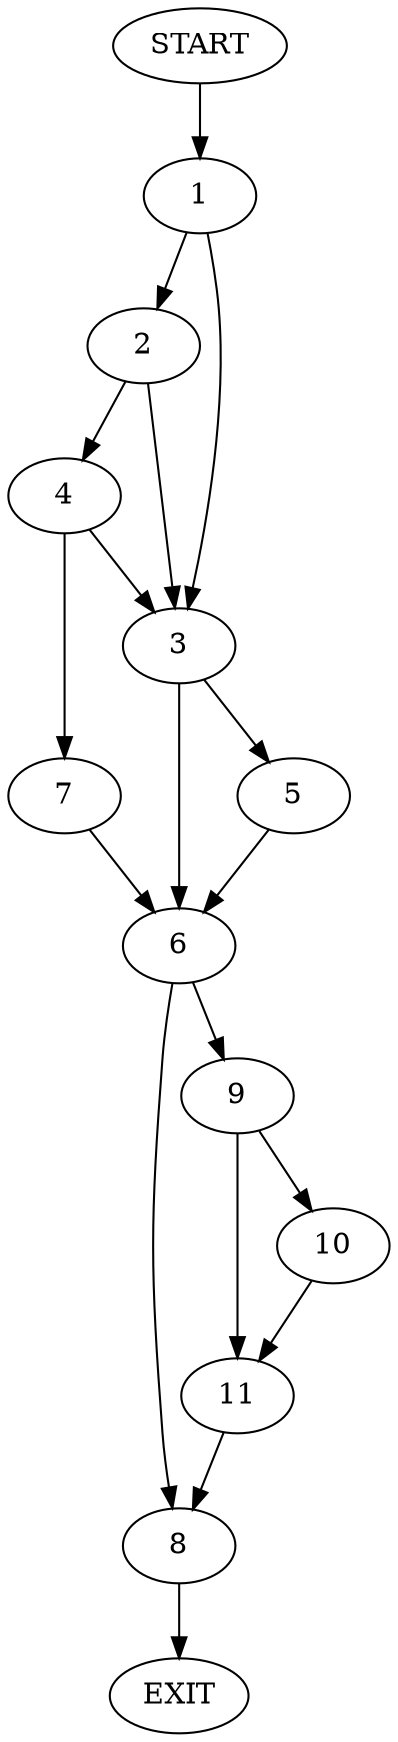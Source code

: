 digraph {
0 [label="START"]
12 [label="EXIT"]
0 -> 1
1 -> 2
1 -> 3
2 -> 4
2 -> 3
3 -> 5
3 -> 6
4 -> 7
4 -> 3
7 -> 6
6 -> 8
6 -> 9
5 -> 6
9 -> 10
9 -> 11
8 -> 12
10 -> 11
11 -> 8
}

